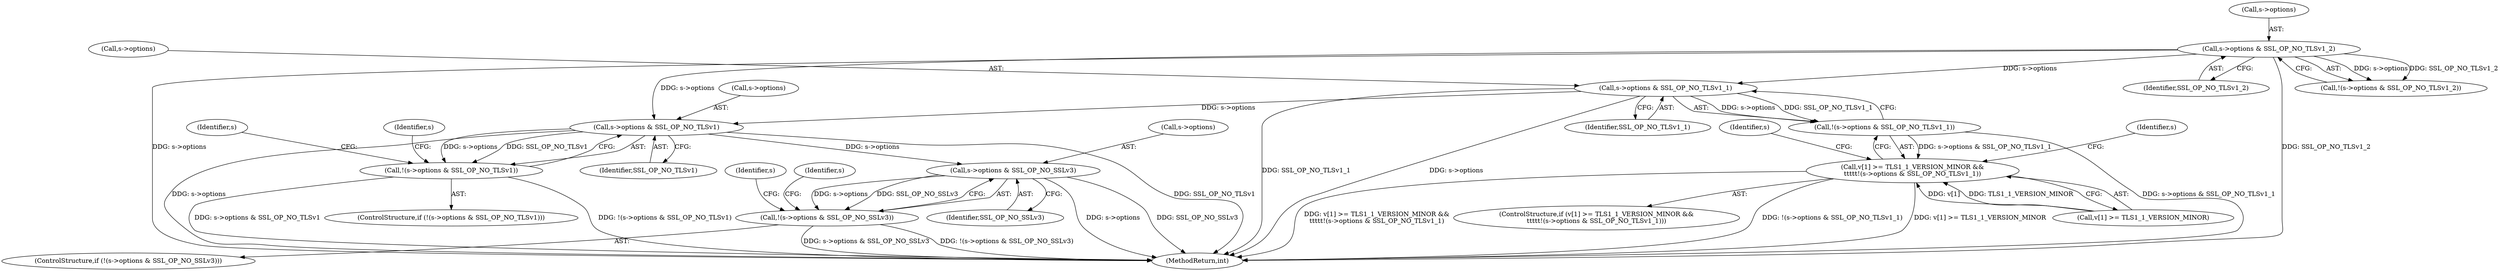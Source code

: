 digraph "0_openssl_280b1f1ad12131defcd986676a8fc9717aaa601b@pointer" {
"1000543" [label="(Call,s->options & SSL_OP_NO_TLSv1_1)"];
"1000520" [label="(Call,s->options & SSL_OP_NO_TLSv1_2)"];
"1000542" [label="(Call,!(s->options & SSL_OP_NO_TLSv1_1))"];
"1000536" [label="(Call,v[1] >= TLS1_1_VERSION_MINOR &&\n\t\t\t\t\t!(s->options & SSL_OP_NO_TLSv1_1))"];
"1000560" [label="(Call,s->options & SSL_OP_NO_TLSv1)"];
"1000559" [label="(Call,!(s->options & SSL_OP_NO_TLSv1))"];
"1000577" [label="(Call,s->options & SSL_OP_NO_SSLv3)"];
"1000576" [label="(Call,!(s->options & SSL_OP_NO_SSLv3))"];
"1000581" [label="(Identifier,SSL_OP_NO_SSLv3)"];
"1000575" [label="(ControlStructure,if (!(s->options & SSL_OP_NO_SSLv3)))"];
"1000542" [label="(Call,!(s->options & SSL_OP_NO_TLSv1_1))"];
"1000535" [label="(ControlStructure,if (v[1] >= TLS1_1_VERSION_MINOR &&\n\t\t\t\t\t!(s->options & SSL_OP_NO_TLSv1_1)))"];
"1000560" [label="(Call,s->options & SSL_OP_NO_TLSv1)"];
"1000577" [label="(Call,s->options & SSL_OP_NO_SSLv3)"];
"1000558" [label="(ControlStructure,if (!(s->options & SSL_OP_NO_TLSv1)))"];
"1000543" [label="(Call,s->options & SSL_OP_NO_TLSv1_1)"];
"1000521" [label="(Call,s->options)"];
"1000524" [label="(Identifier,SSL_OP_NO_TLSv1_2)"];
"1000537" [label="(Call,v[1] >= TLS1_1_VERSION_MINOR)"];
"1000760" [label="(MethodReturn,int)"];
"1000551" [label="(Identifier,s)"];
"1000536" [label="(Call,v[1] >= TLS1_1_VERSION_MINOR &&\n\t\t\t\t\t!(s->options & SSL_OP_NO_TLSv1_1))"];
"1000579" [label="(Identifier,s)"];
"1000562" [label="(Identifier,s)"];
"1000520" [label="(Call,s->options & SSL_OP_NO_TLSv1_2)"];
"1000544" [label="(Call,s->options)"];
"1000547" [label="(Identifier,SSL_OP_NO_TLSv1_1)"];
"1000578" [label="(Call,s->options)"];
"1000687" [label="(Identifier,s)"];
"1000585" [label="(Identifier,s)"];
"1000561" [label="(Call,s->options)"];
"1000519" [label="(Call,!(s->options & SSL_OP_NO_TLSv1_2))"];
"1000559" [label="(Call,!(s->options & SSL_OP_NO_TLSv1))"];
"1000568" [label="(Identifier,s)"];
"1000576" [label="(Call,!(s->options & SSL_OP_NO_SSLv3))"];
"1000564" [label="(Identifier,SSL_OP_NO_TLSv1)"];
"1000543" -> "1000542"  [label="AST: "];
"1000543" -> "1000547"  [label="CFG: "];
"1000544" -> "1000543"  [label="AST: "];
"1000547" -> "1000543"  [label="AST: "];
"1000542" -> "1000543"  [label="CFG: "];
"1000543" -> "1000760"  [label="DDG: SSL_OP_NO_TLSv1_1"];
"1000543" -> "1000760"  [label="DDG: s->options"];
"1000543" -> "1000542"  [label="DDG: s->options"];
"1000543" -> "1000542"  [label="DDG: SSL_OP_NO_TLSv1_1"];
"1000520" -> "1000543"  [label="DDG: s->options"];
"1000543" -> "1000560"  [label="DDG: s->options"];
"1000520" -> "1000519"  [label="AST: "];
"1000520" -> "1000524"  [label="CFG: "];
"1000521" -> "1000520"  [label="AST: "];
"1000524" -> "1000520"  [label="AST: "];
"1000519" -> "1000520"  [label="CFG: "];
"1000520" -> "1000760"  [label="DDG: SSL_OP_NO_TLSv1_2"];
"1000520" -> "1000760"  [label="DDG: s->options"];
"1000520" -> "1000519"  [label="DDG: s->options"];
"1000520" -> "1000519"  [label="DDG: SSL_OP_NO_TLSv1_2"];
"1000520" -> "1000560"  [label="DDG: s->options"];
"1000542" -> "1000536"  [label="AST: "];
"1000536" -> "1000542"  [label="CFG: "];
"1000542" -> "1000760"  [label="DDG: s->options & SSL_OP_NO_TLSv1_1"];
"1000542" -> "1000536"  [label="DDG: s->options & SSL_OP_NO_TLSv1_1"];
"1000536" -> "1000535"  [label="AST: "];
"1000536" -> "1000537"  [label="CFG: "];
"1000537" -> "1000536"  [label="AST: "];
"1000551" -> "1000536"  [label="CFG: "];
"1000562" -> "1000536"  [label="CFG: "];
"1000536" -> "1000760"  [label="DDG: v[1] >= TLS1_1_VERSION_MINOR &&\n\t\t\t\t\t!(s->options & SSL_OP_NO_TLSv1_1)"];
"1000536" -> "1000760"  [label="DDG: !(s->options & SSL_OP_NO_TLSv1_1)"];
"1000536" -> "1000760"  [label="DDG: v[1] >= TLS1_1_VERSION_MINOR"];
"1000537" -> "1000536"  [label="DDG: v[1]"];
"1000537" -> "1000536"  [label="DDG: TLS1_1_VERSION_MINOR"];
"1000560" -> "1000559"  [label="AST: "];
"1000560" -> "1000564"  [label="CFG: "];
"1000561" -> "1000560"  [label="AST: "];
"1000564" -> "1000560"  [label="AST: "];
"1000559" -> "1000560"  [label="CFG: "];
"1000560" -> "1000760"  [label="DDG: SSL_OP_NO_TLSv1"];
"1000560" -> "1000760"  [label="DDG: s->options"];
"1000560" -> "1000559"  [label="DDG: s->options"];
"1000560" -> "1000559"  [label="DDG: SSL_OP_NO_TLSv1"];
"1000560" -> "1000577"  [label="DDG: s->options"];
"1000559" -> "1000558"  [label="AST: "];
"1000568" -> "1000559"  [label="CFG: "];
"1000579" -> "1000559"  [label="CFG: "];
"1000559" -> "1000760"  [label="DDG: s->options & SSL_OP_NO_TLSv1"];
"1000559" -> "1000760"  [label="DDG: !(s->options & SSL_OP_NO_TLSv1)"];
"1000577" -> "1000576"  [label="AST: "];
"1000577" -> "1000581"  [label="CFG: "];
"1000578" -> "1000577"  [label="AST: "];
"1000581" -> "1000577"  [label="AST: "];
"1000576" -> "1000577"  [label="CFG: "];
"1000577" -> "1000760"  [label="DDG: s->options"];
"1000577" -> "1000760"  [label="DDG: SSL_OP_NO_SSLv3"];
"1000577" -> "1000576"  [label="DDG: s->options"];
"1000577" -> "1000576"  [label="DDG: SSL_OP_NO_SSLv3"];
"1000576" -> "1000575"  [label="AST: "];
"1000585" -> "1000576"  [label="CFG: "];
"1000687" -> "1000576"  [label="CFG: "];
"1000576" -> "1000760"  [label="DDG: s->options & SSL_OP_NO_SSLv3"];
"1000576" -> "1000760"  [label="DDG: !(s->options & SSL_OP_NO_SSLv3)"];
}
